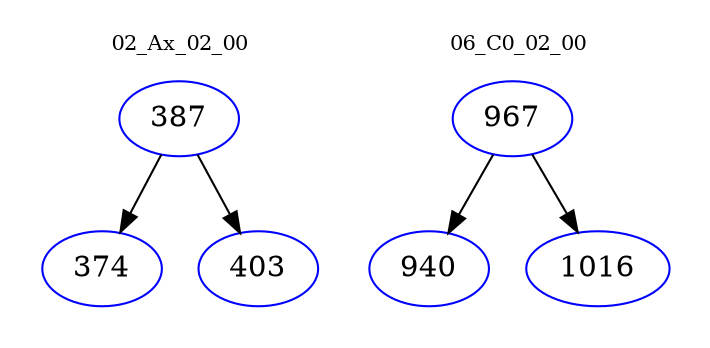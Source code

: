 digraph{
subgraph cluster_0 {
color = white
label = "02_Ax_02_00";
fontsize=10;
T0_387 [label="387", color="blue"]
T0_387 -> T0_374 [color="black"]
T0_374 [label="374", color="blue"]
T0_387 -> T0_403 [color="black"]
T0_403 [label="403", color="blue"]
}
subgraph cluster_1 {
color = white
label = "06_C0_02_00";
fontsize=10;
T1_967 [label="967", color="blue"]
T1_967 -> T1_940 [color="black"]
T1_940 [label="940", color="blue"]
T1_967 -> T1_1016 [color="black"]
T1_1016 [label="1016", color="blue"]
}
}
